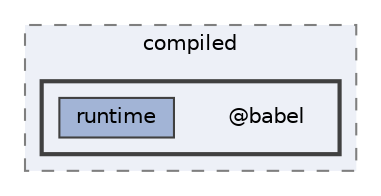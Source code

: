 digraph "C:/Users/arisc/OneDrive/Documents/GitHub/FINAL/EcoEats-Project/node_modules/next/dist/compiled/@babel"
{
 // LATEX_PDF_SIZE
  bgcolor="transparent";
  edge [fontname=Helvetica,fontsize=10,labelfontname=Helvetica,labelfontsize=10];
  node [fontname=Helvetica,fontsize=10,shape=box,height=0.2,width=0.4];
  compound=true
  subgraph clusterdir_0833332c427d9a36307412273bc77fe2 {
    graph [ bgcolor="#edf0f7", pencolor="grey50", label="compiled", fontname=Helvetica,fontsize=10 style="filled,dashed", URL="dir_0833332c427d9a36307412273bc77fe2.html",tooltip=""]
  subgraph clusterdir_5b4eca07d46a437af76d6834bf7c8ada {
    graph [ bgcolor="#edf0f7", pencolor="grey25", label="", fontname=Helvetica,fontsize=10 style="filled,bold", URL="dir_5b4eca07d46a437af76d6834bf7c8ada.html",tooltip=""]
    dir_5b4eca07d46a437af76d6834bf7c8ada [shape=plaintext, label="@babel"];
  dir_b6fd064ed371f1e6772891b8d7b7c6a8 [label="runtime", fillcolor="#a2b4d6", color="grey25", style="filled", URL="dir_b6fd064ed371f1e6772891b8d7b7c6a8.html",tooltip=""];
  }
  }
}
